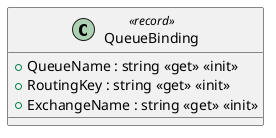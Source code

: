 @startuml
class QueueBinding <<record>> {
    + QueueName : string <<get>> <<init>>
    + RoutingKey : string <<get>> <<init>>
    + ExchangeName : string <<get>> <<init>>
}
@enduml
